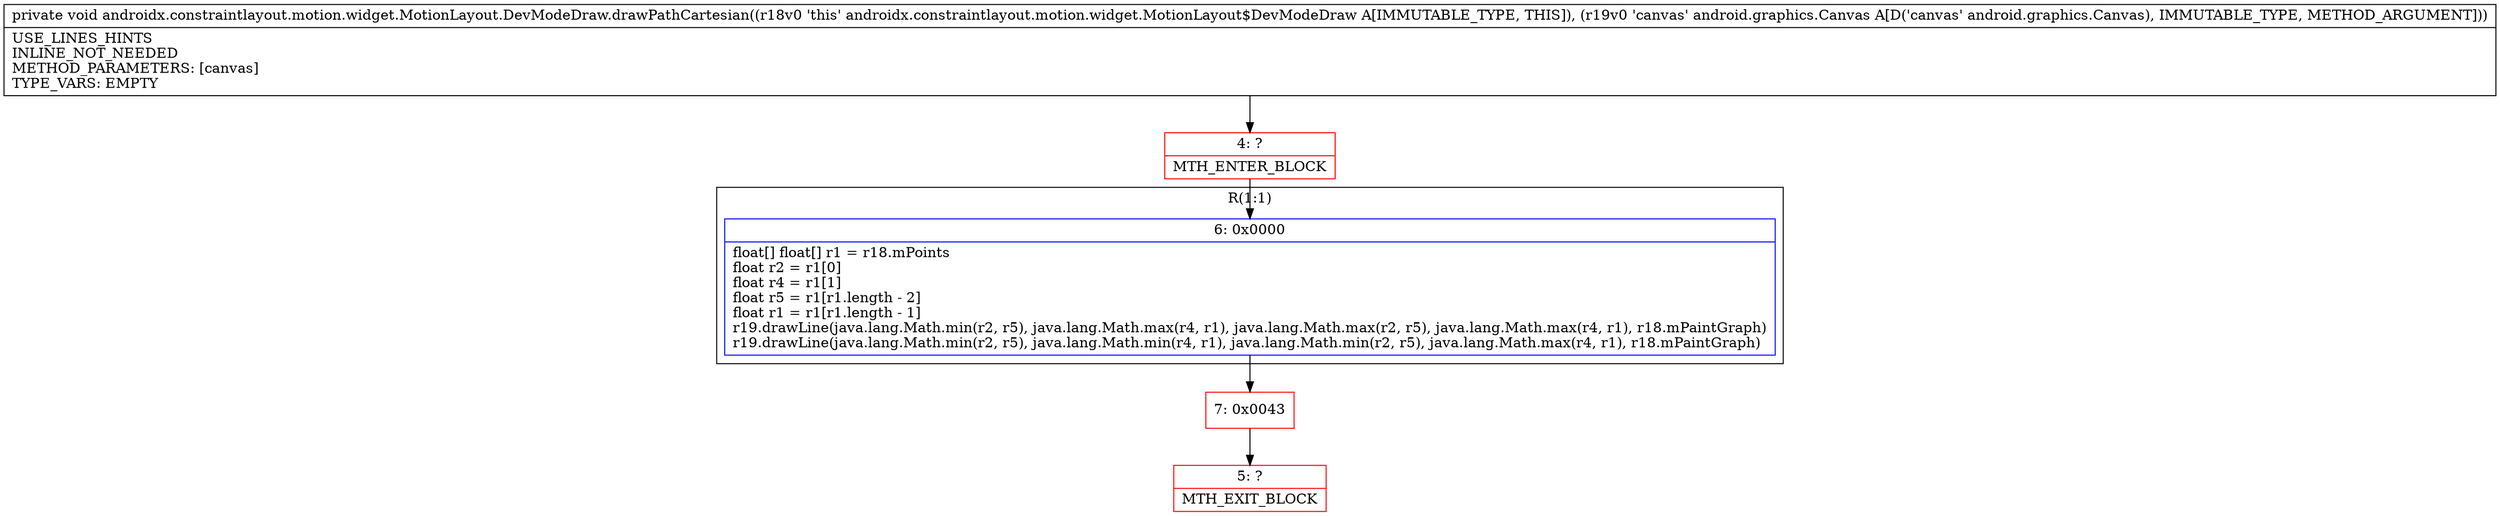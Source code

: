 digraph "CFG forandroidx.constraintlayout.motion.widget.MotionLayout.DevModeDraw.drawPathCartesian(Landroid\/graphics\/Canvas;)V" {
subgraph cluster_Region_1349894310 {
label = "R(1:1)";
node [shape=record,color=blue];
Node_6 [shape=record,label="{6\:\ 0x0000|float[] float[] r1 = r18.mPoints\lfloat r2 = r1[0]\lfloat r4 = r1[1]\lfloat r5 = r1[r1.length \- 2]\lfloat r1 = r1[r1.length \- 1]\lr19.drawLine(java.lang.Math.min(r2, r5), java.lang.Math.max(r4, r1), java.lang.Math.max(r2, r5), java.lang.Math.max(r4, r1), r18.mPaintGraph)\lr19.drawLine(java.lang.Math.min(r2, r5), java.lang.Math.min(r4, r1), java.lang.Math.min(r2, r5), java.lang.Math.max(r4, r1), r18.mPaintGraph)\l}"];
}
Node_4 [shape=record,color=red,label="{4\:\ ?|MTH_ENTER_BLOCK\l}"];
Node_7 [shape=record,color=red,label="{7\:\ 0x0043}"];
Node_5 [shape=record,color=red,label="{5\:\ ?|MTH_EXIT_BLOCK\l}"];
MethodNode[shape=record,label="{private void androidx.constraintlayout.motion.widget.MotionLayout.DevModeDraw.drawPathCartesian((r18v0 'this' androidx.constraintlayout.motion.widget.MotionLayout$DevModeDraw A[IMMUTABLE_TYPE, THIS]), (r19v0 'canvas' android.graphics.Canvas A[D('canvas' android.graphics.Canvas), IMMUTABLE_TYPE, METHOD_ARGUMENT]))  | USE_LINES_HINTS\lINLINE_NOT_NEEDED\lMETHOD_PARAMETERS: [canvas]\lTYPE_VARS: EMPTY\l}"];
MethodNode -> Node_4;Node_6 -> Node_7;
Node_4 -> Node_6;
Node_7 -> Node_5;
}

